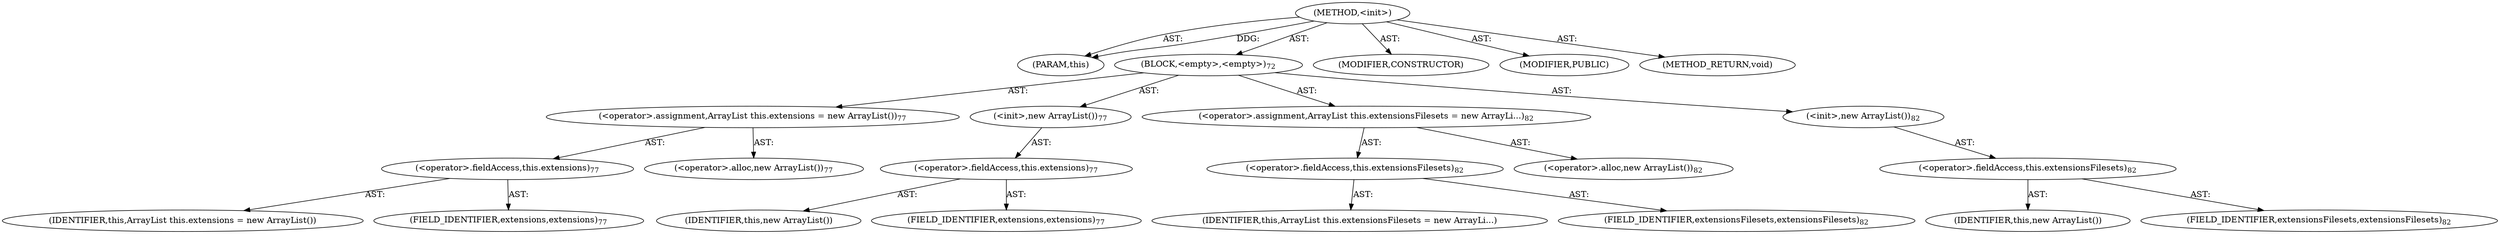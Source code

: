 digraph "&lt;init&gt;" {  
"111669149702" [label = <(METHOD,&lt;init&gt;)> ]
"115964117003" [label = <(PARAM,this)> ]
"25769803786" [label = <(BLOCK,&lt;empty&gt;,&lt;empty&gt;)<SUB>72</SUB>> ]
"30064771120" [label = <(&lt;operator&gt;.assignment,ArrayList this.extensions = new ArrayList())<SUB>77</SUB>> ]
"30064771121" [label = <(&lt;operator&gt;.fieldAccess,this.extensions)<SUB>77</SUB>> ]
"68719476775" [label = <(IDENTIFIER,this,ArrayList this.extensions = new ArrayList())> ]
"55834574859" [label = <(FIELD_IDENTIFIER,extensions,extensions)<SUB>77</SUB>> ]
"30064771122" [label = <(&lt;operator&gt;.alloc,new ArrayList())<SUB>77</SUB>> ]
"30064771123" [label = <(&lt;init&gt;,new ArrayList())<SUB>77</SUB>> ]
"30064771124" [label = <(&lt;operator&gt;.fieldAccess,this.extensions)<SUB>77</SUB>> ]
"68719476776" [label = <(IDENTIFIER,this,new ArrayList())> ]
"55834574860" [label = <(FIELD_IDENTIFIER,extensions,extensions)<SUB>77</SUB>> ]
"30064771125" [label = <(&lt;operator&gt;.assignment,ArrayList this.extensionsFilesets = new ArrayLi...)<SUB>82</SUB>> ]
"30064771126" [label = <(&lt;operator&gt;.fieldAccess,this.extensionsFilesets)<SUB>82</SUB>> ]
"68719476777" [label = <(IDENTIFIER,this,ArrayList this.extensionsFilesets = new ArrayLi...)> ]
"55834574861" [label = <(FIELD_IDENTIFIER,extensionsFilesets,extensionsFilesets)<SUB>82</SUB>> ]
"30064771127" [label = <(&lt;operator&gt;.alloc,new ArrayList())<SUB>82</SUB>> ]
"30064771128" [label = <(&lt;init&gt;,new ArrayList())<SUB>82</SUB>> ]
"30064771129" [label = <(&lt;operator&gt;.fieldAccess,this.extensionsFilesets)<SUB>82</SUB>> ]
"68719476778" [label = <(IDENTIFIER,this,new ArrayList())> ]
"55834574862" [label = <(FIELD_IDENTIFIER,extensionsFilesets,extensionsFilesets)<SUB>82</SUB>> ]
"133143986190" [label = <(MODIFIER,CONSTRUCTOR)> ]
"133143986191" [label = <(MODIFIER,PUBLIC)> ]
"128849018886" [label = <(METHOD_RETURN,void)> ]
  "111669149702" -> "115964117003"  [ label = "AST: "] 
  "111669149702" -> "25769803786"  [ label = "AST: "] 
  "111669149702" -> "133143986190"  [ label = "AST: "] 
  "111669149702" -> "133143986191"  [ label = "AST: "] 
  "111669149702" -> "128849018886"  [ label = "AST: "] 
  "25769803786" -> "30064771120"  [ label = "AST: "] 
  "25769803786" -> "30064771123"  [ label = "AST: "] 
  "25769803786" -> "30064771125"  [ label = "AST: "] 
  "25769803786" -> "30064771128"  [ label = "AST: "] 
  "30064771120" -> "30064771121"  [ label = "AST: "] 
  "30064771120" -> "30064771122"  [ label = "AST: "] 
  "30064771121" -> "68719476775"  [ label = "AST: "] 
  "30064771121" -> "55834574859"  [ label = "AST: "] 
  "30064771123" -> "30064771124"  [ label = "AST: "] 
  "30064771124" -> "68719476776"  [ label = "AST: "] 
  "30064771124" -> "55834574860"  [ label = "AST: "] 
  "30064771125" -> "30064771126"  [ label = "AST: "] 
  "30064771125" -> "30064771127"  [ label = "AST: "] 
  "30064771126" -> "68719476777"  [ label = "AST: "] 
  "30064771126" -> "55834574861"  [ label = "AST: "] 
  "30064771128" -> "30064771129"  [ label = "AST: "] 
  "30064771129" -> "68719476778"  [ label = "AST: "] 
  "30064771129" -> "55834574862"  [ label = "AST: "] 
  "111669149702" -> "115964117003"  [ label = "DDG: "] 
}
